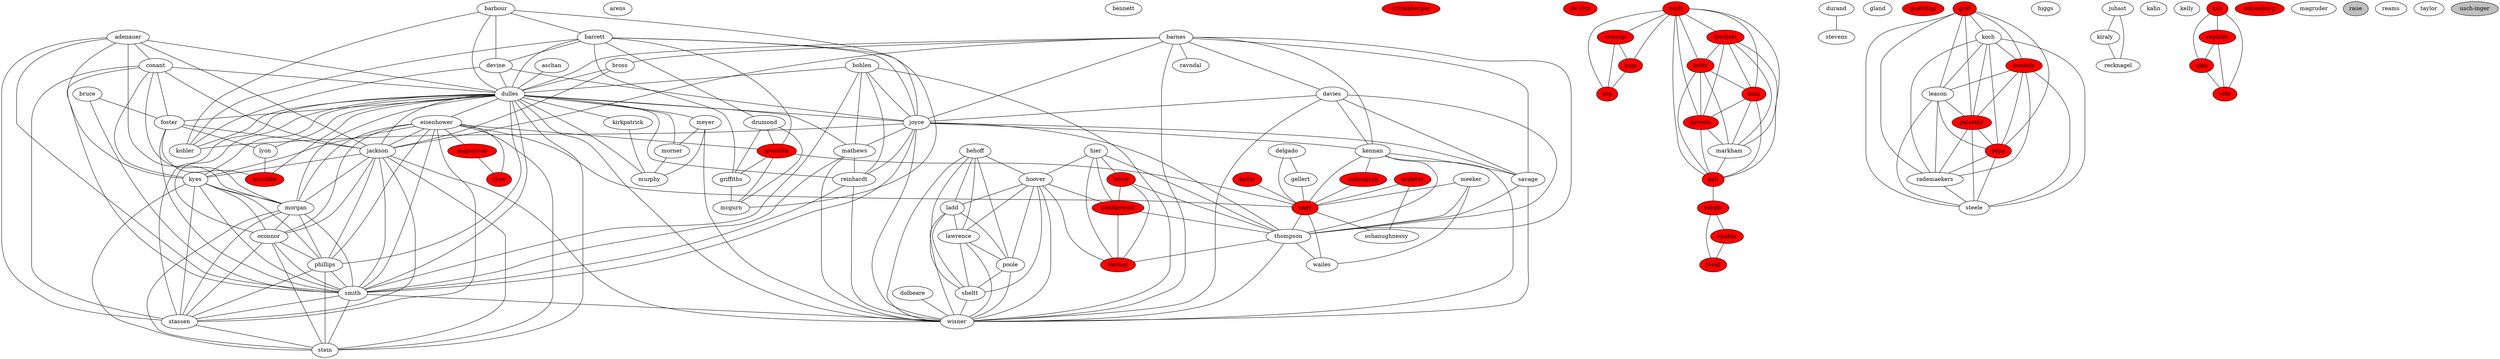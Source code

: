 strict graph "" {
	node [style=filled];
	adenauer	[fillcolor=white,
		nodetype=yellow];
	conant	[fillcolor=white,
		nodetype=purple];
	adenauer -- conant;
	dulles	[fillcolor=white,
		nodetype=purple];
	adenauer -- dulles;
	jackson	[fillcolor=white,
		nodetype=green];
	adenauer -- jackson;
	kyes	[fillcolor=white,
		nodetype=blue];
	adenauer -- kyes;
	morgan	[fillcolor=white,
		nodetype=purple];
	adenauer -- morgan;
	smith	[fillcolor=white,
		nodetype=pink];
	adenauer -- smith;
	stassen	[fillcolor=white,
		nodetype=blue];
	adenauer -- stassen;
	arens	[fillcolor=white,
		nodetype=pink];
	aschan	[fillcolor=white,
		nodetype=purple];
	aschan -- dulles;
	barbour	[fillcolor=white,
		nodetype=purple];
	barrett	[fillcolor=white,
		nodetype=purple];
	barbour -- barrett;
	devine	[fillcolor=white,
		nodetype=pink];
	barbour -- devine;
	barbour -- dulles;
	joyce	[fillcolor=white,
		nodetype=yellow];
	barbour -- joyce;
	kohler	[fillcolor=white,
		nodetype=pink];
	barbour -- kohler;
	barnes	[fillcolor=white,
		nodetype=orange];
	bross	[fillcolor=white,
		nodetype=purple];
	barnes -- bross;
	davies	[fillcolor=white,
		nodetype=yellow];
	barnes -- davies;
	barnes -- dulles;
	barnes -- jackson;
	barnes -- joyce;
	kennan	[fillcolor=white,
		nodetype=pink];
	barnes -- kennan;
	ravndal	[fillcolor=white,
		nodetype=purple];
	barnes -- ravndal;
	savage	[fillcolor=white,
		nodetype=green];
	barnes -- savage;
	thompson	[fillcolor=white,
		nodetype=green];
	barnes -- thompson;
	wisner	[fillcolor=white,
		nodetype=orange];
	barnes -- wisner;
	barrett -- devine;
	drumond	[fillcolor=white,
		nodetype=blue];
	barrett -- drumond;
	barrett -- dulles;
	gomulka	[fillcolor=red,
		nodetype=purple];
	barrett -- gomulka;
	griffiths	[fillcolor=white,
		nodetype=purple];
	barrett -- griffiths;
	barrett -- joyce;
	barrett -- kohler;
	mcgurn	[fillcolor=white,
		nodetype=pink];
	barrett -- mcgurn;
	behoff	[fillcolor=white,
		nodetype=green];
	hoover	[fillcolor=white,
		nodetype=green];
	behoff -- hoover;
	ladd	[fillcolor=white,
		nodetype=blue];
	behoff -- ladd;
	lawrence	[fillcolor=white,
		nodetype=green];
	behoff -- lawrence;
	poole	[fillcolor=white,
		nodetype=blue];
	behoff -- poole;
	sheltt	[fillcolor=white,
		nodetype=yellow];
	behoff -- sheltt;
	behoff -- wisner;
	bennett	[fillcolor=white,
		nodetype=purple];
	bohlen	[fillcolor=white,
		nodetype=purple];
	bohlen -- dulles;
	bohlen -- joyce;
	mathews	[fillcolor=white,
		nodetype=purple];
	bohlen -- mathews;
	reinhardt	[fillcolor=white,
		nodetype=pink];
	bohlen -- reinhardt;
	bohlen -- smith;
	bohlen -- wisner;
	bross -- dulles;
	bross -- jackson;
	bruce	[fillcolor=white,
		nodetype=purple];
	foster	[fillcolor=white,
		nodetype=blue];
	bruce -- foster;
	bruce -- smith;
	conant -- dulles;
	conant -- foster;
	conant -- jackson;
	conant -- kyes;
	conant -- morgan;
	conant -- smith;
	conant -- stassen;
	crittenberger	[fillcolor=red,
		nodetype=orange];
	davies -- joyce;
	davies -- kennan;
	davies -- savage;
	davies -- thompson;
	davies -- wisner;
	"de rivo"	[fillcolor=red,
		nodetype=orange];
	delgado	[fillcolor=white,
		nodetype=pink];
	gellert	[fillcolor=white,
		nodetype=blue];
	delgado -- gellert;
	nagy	[fillcolor=red,
		nodetype=purple];
	delgado -- nagy;
	devine -- dulles;
	devine -- joyce;
	devine -- kohler;
	dolbeare	[fillcolor=white,
		nodetype=purple];
	dolbeare -- wisner;
	dosti	[fillcolor=red,
		nodetype=pink];
	ermenji	[fillcolor=red,
		nodetype=yellow];
	dosti -- ermenji;
	fresheri	[fillcolor=red,
		nodetype=purple];
	dosti -- fresheri;
	ketts	[fillcolor=red,
		nodetype=orange];
	dosti -- ketts;
	kuni	[fillcolor=red,
		nodetype=blue];
	dosti -- kuni;
	kupi	[fillcolor=red,
		nodetype=blue];
	dosti -- kupi;
	kyresin	[fillcolor=red,
		nodetype=yellow];
	dosti -- kyresin;
	markham	[fillcolor=white,
		nodetype=purple];
	dosti -- markham;
	pali	[fillcolor=red,
		nodetype=yellow];
	dosti -- pali;
	zog	[fillcolor=red,
		nodetype=blue];
	dosti -- zog;
	drumond -- gomulka;
	drumond -- griffiths;
	drumond -- mcgurn;
	eisenhower	[fillcolor=white,
		nodetype=pink];
	dulles -- eisenhower;
	dulles -- foster;
	dulles -- jackson;
	dulles -- joyce;
	kirkpatrick	[fillcolor=white,
		nodetype=pink];
	dulles -- kirkpatrick;
	dulles -- kohler;
	dulles -- kyes;
	lyon	[fillcolor=white,
		nodetype=purple];
	dulles -- lyon;
	dulles -- mathews;
	meyer	[fillcolor=white,
		nodetype=pink];
	dulles -- meyer;
	dulles -- morgan;
	morner	[fillcolor=white,
		nodetype=purple];
	dulles -- morner;
	murphy	[fillcolor=white,
		nodetype=pink];
	dulles -- murphy;
	nuschke	[fillcolor=red,
		nodetype=pink];
	dulles -- nuschke;
	oconnor	[fillcolor=white,
		nodetype=pink];
	dulles -- oconnor;
	phillips	[fillcolor=white,
		nodetype=green];
	dulles -- phillips;
	dulles -- reinhardt;
	dulles -- smith;
	dulles -- stassen;
	stein	[fillcolor=white,
		nodetype=pink];
	dulles -- stein;
	dulles -- wisner;
	durand	[fillcolor=white,
		nodetype=red];
	stevens	[fillcolor=white,
		nodetype=pink];
	durand -- stevens;
	eisenhower -- gomulka;
	eisenhower -- jackson;
	eisenhower -- kyes;
	magsaysay	[fillcolor=red,
		nodetype=pink];
	eisenhower -- magsaysay;
	eisenhower -- morgan;
	eisenhower -- nagy;
	eisenhower -- oconnor;
	eisenhower -- phillips;
	rhee	[fillcolor=red,
		nodetype=orange];
	eisenhower -- rhee;
	eisenhower -- smith;
	eisenhower -- stassen;
	eisenhower -- stein;
	ermenji -- kupi;
	ermenji -- zog;
	foster -- jackson;
	foster -- lyon;
	foster -- nuschke;
	foster -- smith;
	fresheri -- ketts;
	fresheri -- kuni;
	fresheri -- kyresin;
	fresheri -- markham;
	fresheri -- pali;
	gellert -- nagy;
	gland	[fillcolor=white,
		nodetype=pink];
	goettling	[fillcolor=red,
		nodetype=pink];
	gomulka -- griffiths;
	gomulka -- mcgurn;
	gomulka -- nagy;
	graf	[fillcolor=red,
		nodetype=blue];
	koch	[fillcolor=white,
		nodetype=purple];
	graf -- koch;
	konkoly	[fillcolor=red,
		nodetype=pink];
	graf -- konkoly;
	leason	[fillcolor=white,
		nodetype=green];
	graf -- leason;
	palasthy	[fillcolor=red,
		nodetype=blue];
	graf -- palasthy;
	popa	[fillcolor=red,
		nodetype=blue];
	graf -- popa;
	rademaekers	[fillcolor=white,
		nodetype=pink];
	graf -- rademaekers;
	steele	[fillcolor=white,
		nodetype=yellow];
	graf -- steele;
	griffiths -- mcgurn;
	hier	[fillcolor=white,
		nodetype=purple];
	hier -- hoover;
	leiser	[fillcolor=red,
		nodetype=green];
	hier -- leiser;
	ponikiewski	[fillcolor=red,
		nodetype=green];
	hier -- ponikiewski;
	hier -- thompson;
	tormay	[fillcolor=red,
		nodetype=pink];
	hier -- tormay;
	higgs	[fillcolor=white,
		nodetype=purple];
	hoover -- ladd;
	hoover -- lawrence;
	hoover -- ponikiewski;
	hoover -- poole;
	hoover -- sheltt;
	hoover -- tormay;
	hoover -- wisner;
	jackson -- kyes;
	jackson -- morgan;
	jackson -- oconnor;
	jackson -- phillips;
	jackson -- smith;
	jackson -- stassen;
	jackson -- stein;
	jackson -- wisner;
	joyce -- kennan;
	joyce -- kohler;
	joyce -- mathews;
	joyce -- reinhardt;
	joyce -- savage;
	joyce -- smith;
	joyce -- thompson;
	joyce -- wisner;
	juhast	[fillcolor=white,
		nodetype=orange];
	kiraly	[fillcolor=white,
		nodetype=pink];
	juhast -- kiraly;
	recknagel	[fillcolor=white,
		nodetype=purple];
	juhast -- recknagel;
	kadar	[fillcolor=red,
		nodetype=pink];
	kadar -- nagy;
	kahn	[fillcolor=white,
		nodetype=pink];
	kelly	[fillcolor=white,
		nodetype=pink];
	mikolajczk	[fillcolor=red,
		nodetype=yellow];
	kennan -- mikolajczk;
	kennan -- nagy;
	kennan -- savage;
	kennan -- thompson;
	kennan -- wisner;
	ketts -- kuni;
	ketts -- kyresin;
	ketts -- markham;
	ketts -- pali;
	kici	[fillcolor=red,
		nodetype=blue];
	repishti	[fillcolor=red,
		nodetype=pink];
	kici -- repishti;
	ujka	[fillcolor=red,
		nodetype=pink];
	kici -- ujka;
	vido	[fillcolor=red,
		nodetype=pink];
	kici -- vido;
	kiraly -- recknagel;
	kirkpatrick -- murphy;
	koch -- konkoly;
	koch -- leason;
	koch -- palasthy;
	koch -- popa;
	koch -- rademaekers;
	koch -- steele;
	kolzenburg	[fillcolor=red,
		nodetype=purple];
	konkoly -- leason;
	konkoly -- palasthy;
	konkoly -- popa;
	konkoly -- rademaekers;
	konkoly -- steele;
	kuni -- kyresin;
	kuni -- markham;
	kuni -- pali;
	kupi -- zog;
	kyes -- morgan;
	kyes -- oconnor;
	kyes -- phillips;
	kyes -- smith;
	kyes -- stassen;
	kyes -- stein;
	kyresin -- markham;
	kyresin -- pali;
	ladd -- lawrence;
	ladd -- poole;
	ladd -- sheltt;
	ladd -- wisner;
	lawrence -- poole;
	lawrence -- sheltt;
	lawrence -- wisner;
	leason -- palasthy;
	leason -- popa;
	leason -- rademaekers;
	leason -- steele;
	leiser -- ponikiewski;
	leiser -- thompson;
	leiser -- tormay;
	lyon -- nuschke;
	magruder	[fillcolor=white,
		nodetype=pink];
	magsaysay -- rhee;
	maleter	[fillcolor=red,
		nodetype=blue];
	maleter -- nagy;
	oshanughnessy	[fillcolor=white,
		nodetype=blue];
	maleter -- oshanughnessy;
	markham -- pali;
	mathews -- reinhardt;
	mathews -- smith;
	mathews -- wisner;
	meeker	[fillcolor=white,
		nodetype=purple];
	meeker -- nagy;
	meeker -- thompson;
	wailes	[fillcolor=white,
		nodetype=purple];
	meeker -- wailes;
	meyer -- morner;
	meyer -- murphy;
	meyer -- wisner;
	mikolajczk -- nagy;
	morgan -- oconnor;
	morgan -- phillips;
	morgan -- smith;
	morgan -- stassen;
	morgan -- stein;
	morner -- murphy;
	nagy -- oshanughnessy;
	nagy -- thompson;
	nagy -- wailes;
	oconnor -- phillips;
	oconnor -- smith;
	oconnor -- stassen;
	oconnor -- stein;
	palasthy -- popa;
	palasthy -- rademaekers;
	palasthy -- steele;
	sokolli	[fillcolor=red,
		nodetype=pink];
	pali -- sokolli;
	phillips -- smith;
	phillips -- stassen;
	phillips -- stein;
	ponikiewski -- thompson;
	ponikiewski -- tormay;
	poole -- sheltt;
	poole -- wisner;
	popa -- rademaekers;
	popa -- steele;
	rademaekers -- steele;
	raue	[fillcolor=grey,
		nodetype=pink];
	reams	[fillcolor=white,
		nodetype=pink];
	reinhardt -- smith;
	reinhardt -- wisner;
	repishti -- ujka;
	repishti -- vido;
	savage -- thompson;
	savage -- wisner;
	sheltt -- wisner;
	smith -- stassen;
	smith -- stein;
	smith -- wisner;
	spahiu	[fillcolor=red,
		nodetype=yellow];
	sokolli -- spahiu;
	tenef	[fillcolor=red,
		nodetype=orange];
	sokolli -- tenef;
	spahiu -- tenef;
	stassen -- stein;
	taylor	[fillcolor=white,
		nodetype=pink];
	thompson -- tormay;
	thompson -- wailes;
	thompson -- wisner;
	ujka -- vido;
	"usch-inger"	[fillcolor=grey,
		nodetype=pink];
}
